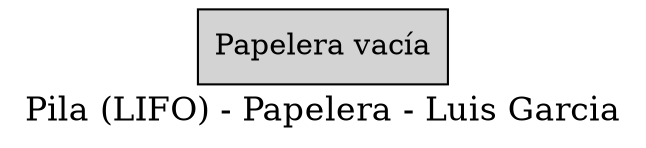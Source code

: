 digraph G {
    label="Pila (LIFO) - Papelera - Luis Garcia";
    fontsize=16;
    rankdir=TB;
    node [shape=record, style=filled];
    empty [label="Papelera vacía", fillcolor=lightgray];
}
